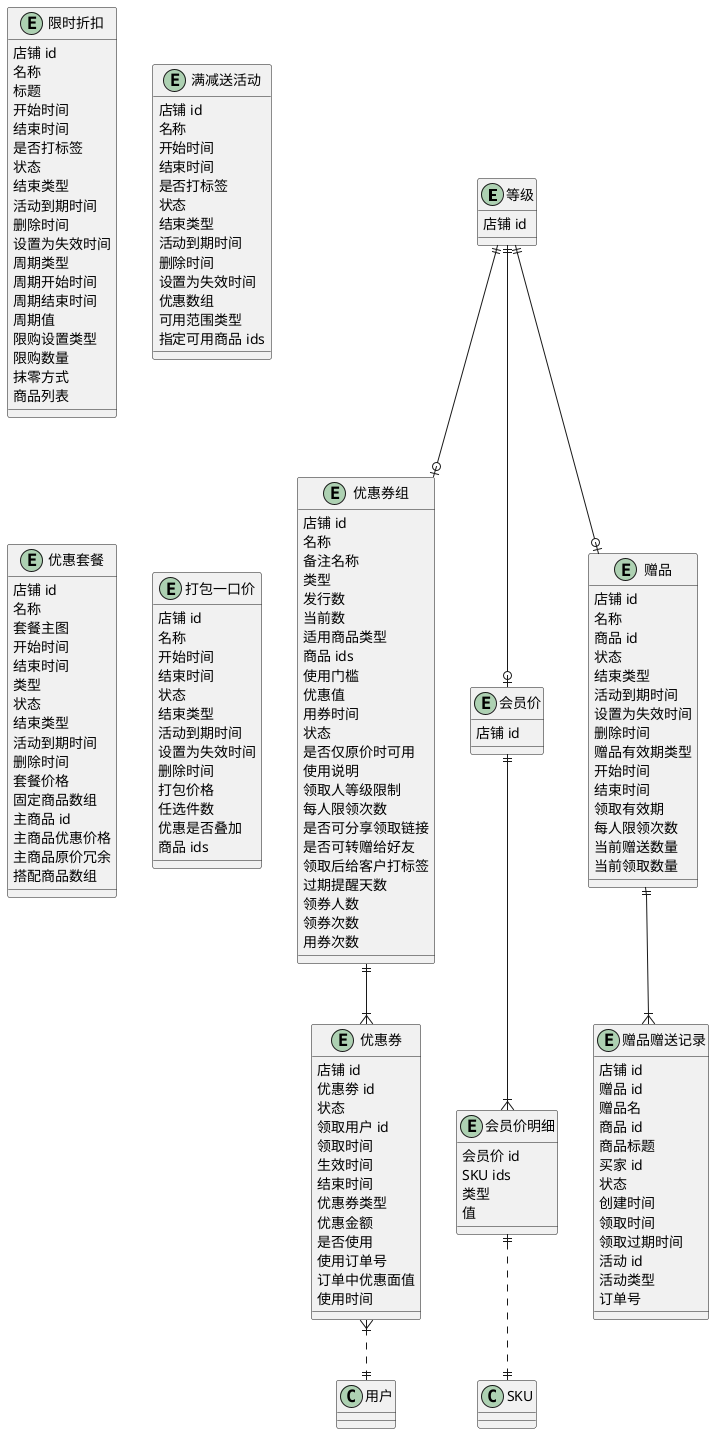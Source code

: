 @startuml 营销UML

entity 等级 {
    店铺 id
}
entity 优惠券组 {
    店铺 id
    ' 不为空
    名称
    备注名称
    ' 满减券/折扣券/随机金额券/兑换商品券，不为空
    类型
    ' 总库存，不为空
    发行数
    ' 剩余库存，不为空
    当前数
    ' 全部可用/指定可用/指定不可用，不为空
    适用商品类型
    ' 不为空
    商品 ids
    ' 不为空
    ' {
    '   类型：无门槛/订单价/订单数
    '   value1：
    ' }
    使用门槛
    ' 不同类型优惠值不同，不为空
    ' {
    '   类型：打折/满减/随机 a~b
    '   value1：
    '   value2：
    ' }
    优惠值
    ' 不为空
    ' {
    '   类型：固定时间/领券 a 天后生效有效期 b 天
    '   value1：
    '   value2：
    '   ......
    ' }
    用券时间
    ' 未开始/进行中（有效）/已结束（过期）/已删除，不为空
    状态
    是否仅原价时可用
    ' 自动生成，可修改
    使用说明
    ' 不为空
    ' -1：不限制所有人可领
    ' >-1：等级 id，逗号分隔
    领取人等级限制
    ' 不为空
    ' -1：不限次数
    ' >-1：n 次
    每人限领次数
    是否可分享领取链接
    是否可转赠给好友
    ' 标签 ids
    领取后给客户打标签
    ' -1：不提醒
    ' >-1：天数
    过期提醒天数
    领券人数
    领券次数
    用券次数
}
entity 优惠券 {
    店铺 id
    优惠劵 id
    ' 1-生效中
    ' 3-已过期
    ' 4-已删除
    ' 5-已使用
    状态
    领取用户 id
    领取时间
    ' 根据优惠券组的用券时间生成
    生效时间
    结束时间
    ' 根据优惠券组的优惠值生成
    优惠券类型
    优惠金额
    是否使用
    使用订单号
    订单中优惠面值
    使用时间
}
entity 会员价 {
    店铺 id
}
entity 会员价明细 {
    会员价 id
    SKU ids
    ' 指定价/打折/减价
    类型
    值
}
entity 赠品 {
    店铺 id
    名称
    商品 id
    ' 1-未开始
    ' 2-进行中
    ' 3-已结束
    ' 4-已删除
    状态
    ' 1-活动到期
    ' 2-手动删除
    ' 3-手动失效
    结束类型
    活动到期时间
    设置为失效时间
    删除时间
    ' 长期/区间
    赠品有效期类型
    开始时间
    结束时间
    领取有效期
    ' -1：不限次数
    每人限领次数
    ' 已发放
    当前赠送数量
    ' 已兑换
    当前领取数量
}
entity 赠品赠送记录 {
    店铺 id
    赠品 id
    赠品名
    商品 id
    商品标题
    买家 id
    ' 1-待领取
    ' 2-已领取
    ' 3-已过期
    状态
    ' 赠送时间（发放时间）
    创建时间
    领取时间
    领取过期时间
    活动 id
    ' 1-满减/送活动
    ' 2-刮刮卡活动
    ' ......
    活动类型
    订单号
}
entity 限时折扣 {
    店铺 id
    名称
    标题
    开始时间
    结束时间
    是否打标签
    ' 1-未开始
    ' 2-进行中
    ' 3-已结束
    ' 4-已删除
    状态
    ' 1-活动到期
    ' 2-手动删除
    ' 3-手动失效
    结束类型
    活动到期时间
    删除时间
    设置为失效时间
    周期类型
    周期开始时间
    周期结束时间
    ' 每月几号/每周
    周期值
    ' 0-不限购
    ' 1-每人每种商品限购件数
    ' 2-每种商品前件数享受折扣
    限购设置类型
    限购数量
    ' 1-不抹零
    ' 2-抹去角和分
    ' 3-抹去分
    抹零方式
    ' {
    '   商品 id：,
    '   打折方式：打折/减价/促销价,
    '   值
    ' }
    商品列表
}
entity 满减送活动 {
    店铺 id
    名称
    开始时间
    结束时间
    是否打标签
    ' 1-未开始
    ' 2-进行中
    ' 3-已结束
    ' 4-已删除
    状态
    ' 1-活动到期
    ' 2-手动删除
    ' 3-手动失效
    结束类型
    活动到期时间
    删除时间
    设置为失效时间
    ' 多级优惠
    ' [{
    '   满足金额: '',
    '   减现金: '',
    '   折扣: '',
    '   是否包邮: '',
    '   积分: '',
    '   优惠劵分组 id,
    '   优惠劵数量,
    '   是否送赠品,
    '   赠品 id
    ' }]
    优惠数组
    ' 1-部分（ALL）：全部商品可用
    ' 2-全部（PART）：部分商品可用，或指定商品可用
    可用范围类型
    指定可用商品 ids
}
' 不允许编辑价格、规格等信息
entity 优惠套餐 {
    店铺 id
    名称
    套餐主图
    开始时间
    结束时间
    ' 1-固定套餐
    ' 2-搭配套餐
    类型
    ' 1-未开始
    ' 2-进行中
    ' 3-已结束
    ' 4-已删除
    状态
    ' 1-活动到期
    ' 2-手动删除
    结束类型
    活动到期时间
    删除时间
    套餐价格
    ' 商品原价最小值
    ' 商品原价最大值
    ' ========== 固定套餐使用 ==========
    ' [{
    '   商品 id: '',
    '   商品 SKU id: '',
    '   优惠价格: '',
    '   原价: ''
    ' }]
    固定商品数组
    ' ========== 搭配套餐使用 ==========
    主商品 id
    主商品优惠价格
    主商品原价冗余
    ' [{
    '   商品 id: '',
    '   商品 SKU id: '',
    '   优惠价格: '',
    '   原价: ''
    ' }]
    搭配商品数组
}
' 允许编辑价格、规格等信息
entity 打包一口价 {
    店铺 id
    名称
    开始时间
    结束时间
    ' 1-未开始
    ' 2-进行中
    ' 3-已结束
    ' 4-已删除
    状态
    ' 1-活动到期
    ' 2-手动删除
    ' 3-手动失效
    结束类型
    活动到期时间
    设置为失效时间
    删除时间
    打包价格
    任选件数
    优惠是否叠加
    商品 ids
}

' 等级
等级 ||--o| 赠品
等级 ||--o| 优惠券组
等级 ||--o| 会员价
' 赠品
赠品 ||--|{ 赠品赠送记录
' 优惠券
优惠券组 ||--|{ 优惠券
优惠券 }|..|| 用户
' 会员价
会员价 ||--|{ 会员价明细
会员价明细 ||..|| SKU

' 权益

@enduml